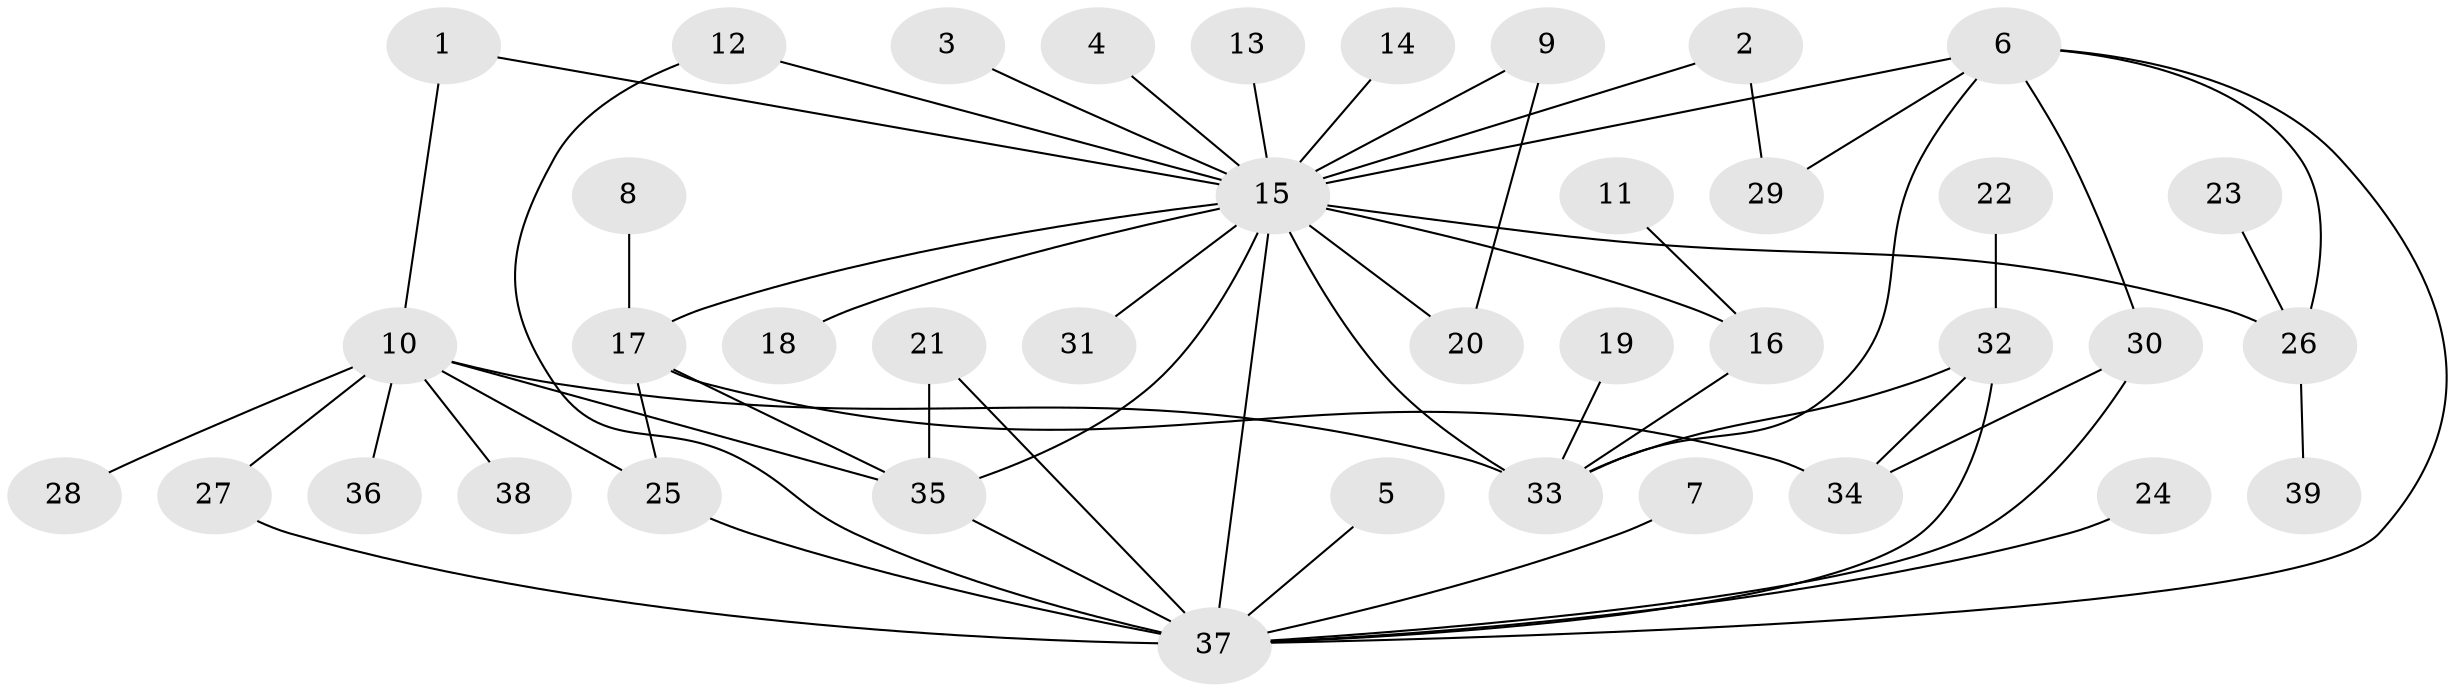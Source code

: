 // original degree distribution, {5: 0.038461538461538464, 13: 0.01282051282051282, 22: 0.01282051282051282, 4: 0.038461538461538464, 3: 0.11538461538461539, 7: 0.05128205128205128, 2: 0.2564102564102564, 6: 0.02564102564102564, 1: 0.44871794871794873}
// Generated by graph-tools (version 1.1) at 2025/49/03/09/25 03:49:52]
// undirected, 39 vertices, 57 edges
graph export_dot {
graph [start="1"]
  node [color=gray90,style=filled];
  1;
  2;
  3;
  4;
  5;
  6;
  7;
  8;
  9;
  10;
  11;
  12;
  13;
  14;
  15;
  16;
  17;
  18;
  19;
  20;
  21;
  22;
  23;
  24;
  25;
  26;
  27;
  28;
  29;
  30;
  31;
  32;
  33;
  34;
  35;
  36;
  37;
  38;
  39;
  1 -- 10 [weight=1.0];
  1 -- 15 [weight=1.0];
  2 -- 15 [weight=1.0];
  2 -- 29 [weight=1.0];
  3 -- 15 [weight=1.0];
  4 -- 15 [weight=1.0];
  5 -- 37 [weight=1.0];
  6 -- 15 [weight=1.0];
  6 -- 26 [weight=1.0];
  6 -- 29 [weight=1.0];
  6 -- 30 [weight=1.0];
  6 -- 33 [weight=1.0];
  6 -- 37 [weight=1.0];
  7 -- 37 [weight=1.0];
  8 -- 17 [weight=1.0];
  9 -- 15 [weight=1.0];
  9 -- 20 [weight=1.0];
  10 -- 25 [weight=1.0];
  10 -- 27 [weight=1.0];
  10 -- 28 [weight=1.0];
  10 -- 33 [weight=1.0];
  10 -- 35 [weight=1.0];
  10 -- 36 [weight=1.0];
  10 -- 38 [weight=1.0];
  11 -- 16 [weight=1.0];
  12 -- 15 [weight=1.0];
  12 -- 37 [weight=1.0];
  13 -- 15 [weight=1.0];
  14 -- 15 [weight=1.0];
  15 -- 16 [weight=2.0];
  15 -- 17 [weight=1.0];
  15 -- 18 [weight=1.0];
  15 -- 20 [weight=1.0];
  15 -- 26 [weight=1.0];
  15 -- 31 [weight=1.0];
  15 -- 33 [weight=1.0];
  15 -- 35 [weight=1.0];
  15 -- 37 [weight=1.0];
  16 -- 33 [weight=1.0];
  17 -- 25 [weight=1.0];
  17 -- 34 [weight=1.0];
  17 -- 35 [weight=2.0];
  19 -- 33 [weight=1.0];
  21 -- 35 [weight=1.0];
  21 -- 37 [weight=1.0];
  22 -- 32 [weight=1.0];
  23 -- 26 [weight=1.0];
  24 -- 37 [weight=1.0];
  25 -- 37 [weight=1.0];
  26 -- 39 [weight=1.0];
  27 -- 37 [weight=2.0];
  30 -- 34 [weight=1.0];
  30 -- 37 [weight=1.0];
  32 -- 33 [weight=1.0];
  32 -- 34 [weight=1.0];
  32 -- 37 [weight=1.0];
  35 -- 37 [weight=2.0];
}
